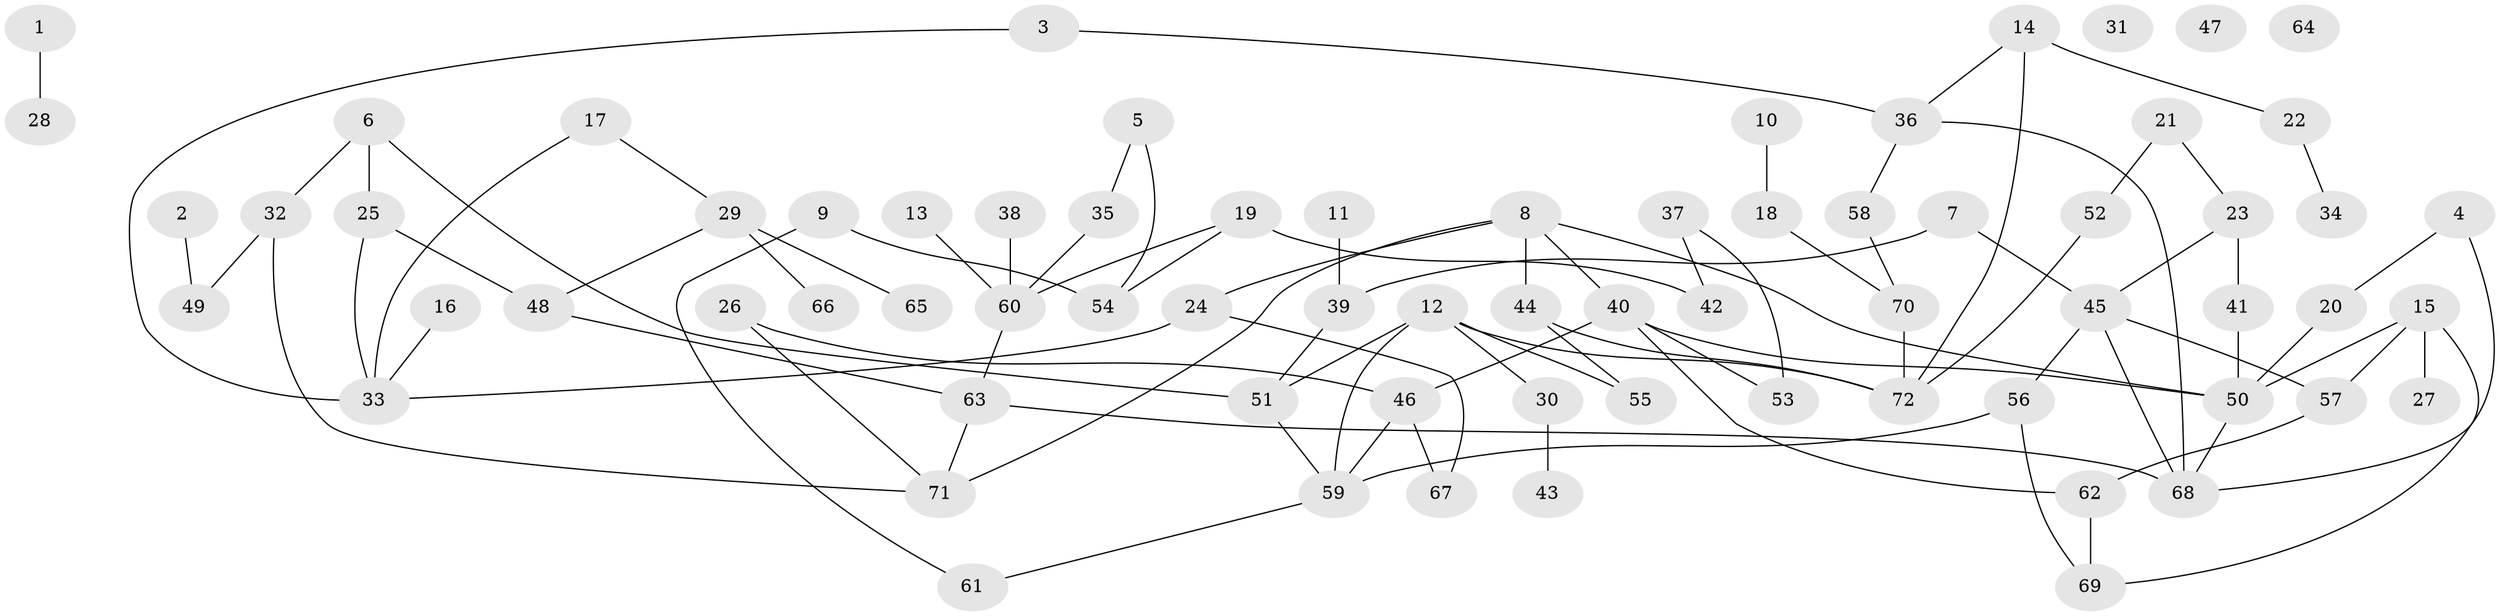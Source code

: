 // Generated by graph-tools (version 1.1) at 2025/00/03/09/25 03:00:50]
// undirected, 72 vertices, 93 edges
graph export_dot {
graph [start="1"]
  node [color=gray90,style=filled];
  1;
  2;
  3;
  4;
  5;
  6;
  7;
  8;
  9;
  10;
  11;
  12;
  13;
  14;
  15;
  16;
  17;
  18;
  19;
  20;
  21;
  22;
  23;
  24;
  25;
  26;
  27;
  28;
  29;
  30;
  31;
  32;
  33;
  34;
  35;
  36;
  37;
  38;
  39;
  40;
  41;
  42;
  43;
  44;
  45;
  46;
  47;
  48;
  49;
  50;
  51;
  52;
  53;
  54;
  55;
  56;
  57;
  58;
  59;
  60;
  61;
  62;
  63;
  64;
  65;
  66;
  67;
  68;
  69;
  70;
  71;
  72;
  1 -- 28;
  2 -- 49;
  3 -- 33;
  3 -- 36;
  4 -- 20;
  4 -- 68;
  5 -- 35;
  5 -- 54;
  6 -- 25;
  6 -- 32;
  6 -- 51;
  7 -- 39;
  7 -- 45;
  8 -- 24;
  8 -- 40;
  8 -- 44;
  8 -- 50;
  8 -- 71;
  9 -- 54;
  9 -- 61;
  10 -- 18;
  11 -- 39;
  12 -- 30;
  12 -- 51;
  12 -- 55;
  12 -- 59;
  12 -- 72;
  13 -- 60;
  14 -- 22;
  14 -- 36;
  14 -- 72;
  15 -- 27;
  15 -- 50;
  15 -- 57;
  15 -- 69;
  16 -- 33;
  17 -- 29;
  17 -- 33;
  18 -- 70;
  19 -- 42;
  19 -- 54;
  19 -- 60;
  20 -- 50;
  21 -- 23;
  21 -- 52;
  22 -- 34;
  23 -- 41;
  23 -- 45;
  24 -- 33;
  24 -- 67;
  25 -- 33;
  25 -- 48;
  26 -- 46;
  26 -- 71;
  29 -- 48;
  29 -- 65;
  29 -- 66;
  30 -- 43;
  32 -- 49;
  32 -- 71;
  35 -- 60;
  36 -- 58;
  36 -- 68;
  37 -- 42;
  37 -- 53;
  38 -- 60;
  39 -- 51;
  40 -- 46;
  40 -- 50;
  40 -- 53;
  40 -- 62;
  41 -- 50;
  44 -- 55;
  44 -- 72;
  45 -- 56;
  45 -- 57;
  45 -- 68;
  46 -- 59;
  46 -- 67;
  48 -- 63;
  50 -- 68;
  51 -- 59;
  52 -- 72;
  56 -- 59;
  56 -- 69;
  57 -- 62;
  58 -- 70;
  59 -- 61;
  60 -- 63;
  62 -- 69;
  63 -- 68;
  63 -- 71;
  70 -- 72;
}
